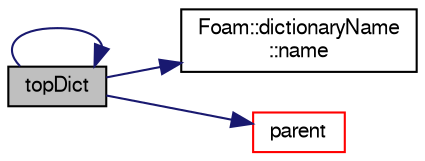 digraph "topDict"
{
  bgcolor="transparent";
  edge [fontname="FreeSans",fontsize="10",labelfontname="FreeSans",labelfontsize="10"];
  node [fontname="FreeSans",fontsize="10",shape=record];
  rankdir="LR";
  Node4533 [label="topDict",height=0.2,width=0.4,color="black", fillcolor="grey75", style="filled", fontcolor="black"];
  Node4533 -> Node4534 [color="midnightblue",fontsize="10",style="solid",fontname="FreeSans"];
  Node4534 [label="Foam::dictionaryName\l::name",height=0.2,width=0.4,color="black",URL="$a26010.html#aba53f1f9c8fadfa65f4099af10df348c",tooltip="Return the dictionary name. "];
  Node4533 -> Node4535 [color="midnightblue",fontsize="10",style="solid",fontname="FreeSans"];
  Node4535 [label="parent",height=0.2,width=0.4,color="red",URL="$a26014.html#aa61b91b31f7894b612502ff4803891d5",tooltip="Return the parent dictionary. "];
  Node4533 -> Node4533 [color="midnightblue",fontsize="10",style="solid",fontname="FreeSans"];
}

